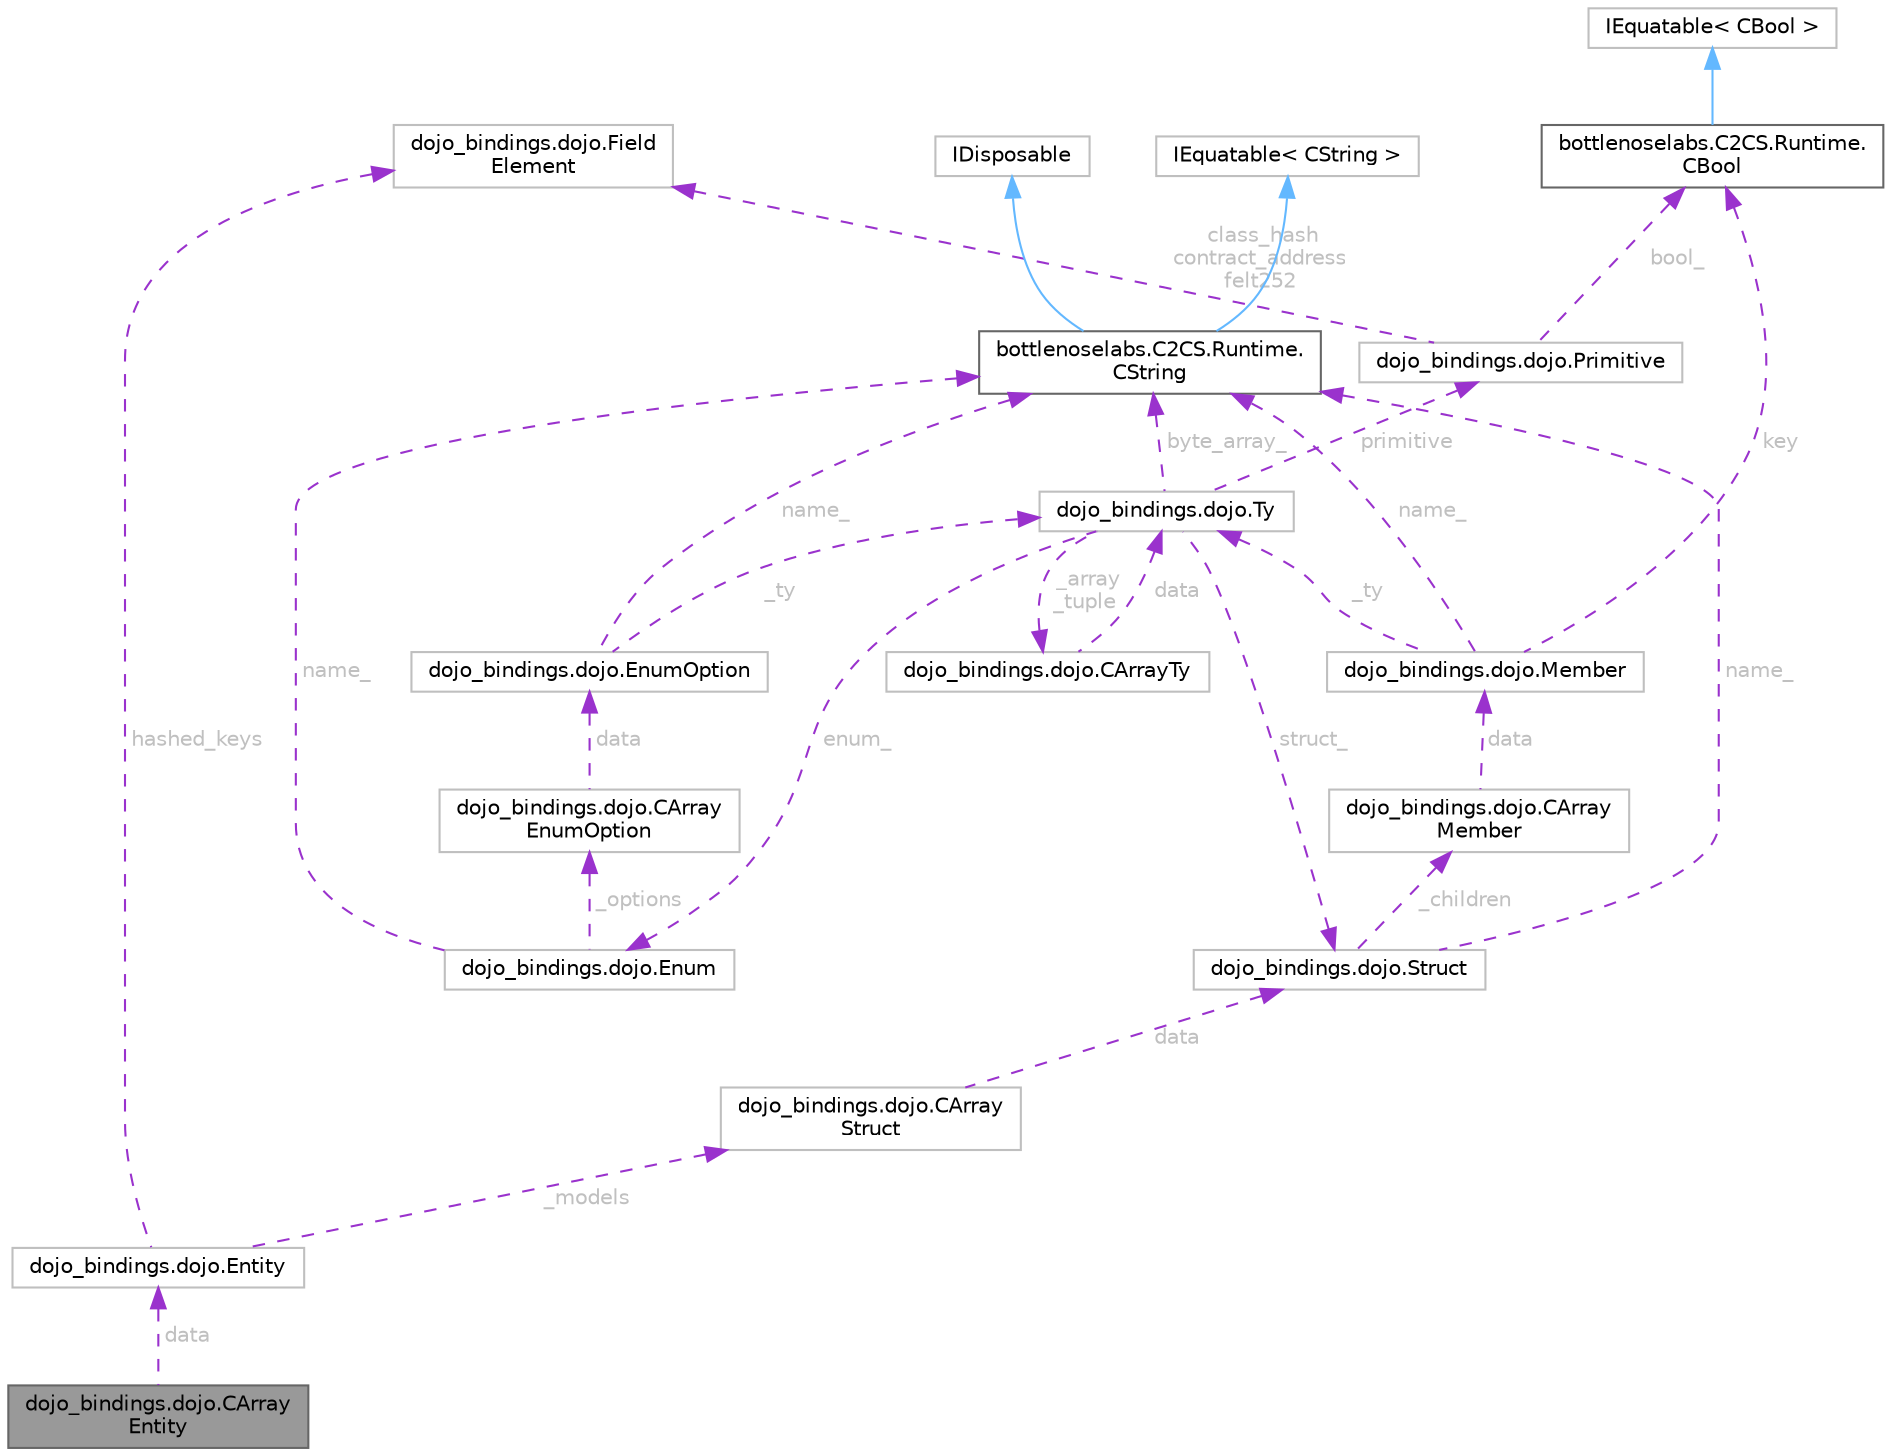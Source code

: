 digraph "dojo_bindings.dojo.CArrayEntity"
{
 // LATEX_PDF_SIZE
  bgcolor="transparent";
  edge [fontname=Helvetica,fontsize=10,labelfontname=Helvetica,labelfontsize=10];
  node [fontname=Helvetica,fontsize=10,shape=box,height=0.2,width=0.4];
  Node1 [id="Node000001",label="dojo_bindings.dojo.CArray\lEntity",height=0.2,width=0.4,color="gray40", fillcolor="grey60", style="filled", fontcolor="black",tooltip=" "];
  Node2 -> Node1 [id="edge1_Node000001_Node000002",dir="back",color="darkorchid3",style="dashed",tooltip=" ",label=" data",fontcolor="grey" ];
  Node2 [id="Node000002",label="dojo_bindings.dojo.Entity",height=0.2,width=0.4,color="grey75", fillcolor="white", style="filled",URL="$structdojo__bindings_1_1dojo_1_1_entity.html",tooltip=" "];
  Node3 -> Node2 [id="edge2_Node000002_Node000003",dir="back",color="darkorchid3",style="dashed",tooltip=" ",label=" hashed_keys",fontcolor="grey" ];
  Node3 [id="Node000003",label="dojo_bindings.dojo.Field\lElement",height=0.2,width=0.4,color="grey75", fillcolor="white", style="filled",URL="$structdojo__bindings_1_1dojo_1_1_field_element.html",tooltip=" "];
  Node4 -> Node2 [id="edge3_Node000002_Node000004",dir="back",color="darkorchid3",style="dashed",tooltip=" ",label=" _models",fontcolor="grey" ];
  Node4 [id="Node000004",label="dojo_bindings.dojo.CArray\lStruct",height=0.2,width=0.4,color="grey75", fillcolor="white", style="filled",URL="$structdojo__bindings_1_1dojo_1_1_c_array_struct.html",tooltip=" "];
  Node5 -> Node4 [id="edge4_Node000004_Node000005",dir="back",color="darkorchid3",style="dashed",tooltip=" ",label=" data",fontcolor="grey" ];
  Node5 [id="Node000005",label="dojo_bindings.dojo.Struct",height=0.2,width=0.4,color="grey75", fillcolor="white", style="filled",URL="$structdojo__bindings_1_1dojo_1_1_struct.html",tooltip=" "];
  Node6 -> Node5 [id="edge5_Node000005_Node000006",dir="back",color="darkorchid3",style="dashed",tooltip=" ",label=" name_",fontcolor="grey" ];
  Node6 [id="Node000006",label="bottlenoselabs.C2CS.Runtime.\lCString",height=0.2,width=0.4,color="gray40", fillcolor="white", style="filled",URL="$structbottlenoselabs_1_1_c2_c_s_1_1_runtime_1_1_c_string.html",tooltip="A pointer value type of bytes that represent a string; the C type char*."];
  Node7 -> Node6 [id="edge6_Node000006_Node000007",dir="back",color="steelblue1",style="solid",tooltip=" "];
  Node7 [id="Node000007",label="IEquatable\< CString \>",height=0.2,width=0.4,color="grey75", fillcolor="white", style="filled",tooltip=" "];
  Node8 -> Node6 [id="edge7_Node000006_Node000008",dir="back",color="steelblue1",style="solid",tooltip=" "];
  Node8 [id="Node000008",label="IDisposable",height=0.2,width=0.4,color="grey75", fillcolor="white", style="filled",tooltip=" "];
  Node9 -> Node5 [id="edge8_Node000005_Node000009",dir="back",color="darkorchid3",style="dashed",tooltip=" ",label=" _children",fontcolor="grey" ];
  Node9 [id="Node000009",label="dojo_bindings.dojo.CArray\lMember",height=0.2,width=0.4,color="grey75", fillcolor="white", style="filled",URL="$structdojo__bindings_1_1dojo_1_1_c_array_member.html",tooltip=" "];
  Node10 -> Node9 [id="edge9_Node000009_Node000010",dir="back",color="darkorchid3",style="dashed",tooltip=" ",label=" data",fontcolor="grey" ];
  Node10 [id="Node000010",label="dojo_bindings.dojo.Member",height=0.2,width=0.4,color="grey75", fillcolor="white", style="filled",URL="$structdojo__bindings_1_1dojo_1_1_member.html",tooltip=" "];
  Node6 -> Node10 [id="edge10_Node000010_Node000006",dir="back",color="darkorchid3",style="dashed",tooltip=" ",label=" name_",fontcolor="grey" ];
  Node11 -> Node10 [id="edge11_Node000010_Node000011",dir="back",color="darkorchid3",style="dashed",tooltip=" ",label=" _ty",fontcolor="grey" ];
  Node11 [id="Node000011",label="dojo_bindings.dojo.Ty",height=0.2,width=0.4,color="grey75", fillcolor="white", style="filled",URL="$structdojo__bindings_1_1dojo_1_1_ty.html",tooltip=" "];
  Node5 -> Node11 [id="edge12_Node000011_Node000005",dir="back",color="darkorchid3",style="dashed",tooltip=" ",label=" struct_",fontcolor="grey" ];
  Node12 -> Node11 [id="edge13_Node000011_Node000012",dir="back",color="darkorchid3",style="dashed",tooltip=" ",label=" primitive",fontcolor="grey" ];
  Node12 [id="Node000012",label="dojo_bindings.dojo.Primitive",height=0.2,width=0.4,color="grey75", fillcolor="white", style="filled",URL="$structdojo__bindings_1_1dojo_1_1_primitive.html",tooltip=" "];
  Node13 -> Node12 [id="edge14_Node000012_Node000013",dir="back",color="darkorchid3",style="dashed",tooltip=" ",label=" bool_",fontcolor="grey" ];
  Node13 [id="Node000013",label="bottlenoselabs.C2CS.Runtime.\lCBool",height=0.2,width=0.4,color="gray40", fillcolor="white", style="filled",URL="$structbottlenoselabs_1_1_c2_c_s_1_1_runtime_1_1_c_bool.html",tooltip="A boolean value type with the same memory layout as a byte in both managed and unmanaged contexts; eq..."];
  Node14 -> Node13 [id="edge15_Node000013_Node000014",dir="back",color="steelblue1",style="solid",tooltip=" "];
  Node14 [id="Node000014",label="IEquatable\< CBool \>",height=0.2,width=0.4,color="grey75", fillcolor="white", style="filled",tooltip=" "];
  Node3 -> Node12 [id="edge16_Node000012_Node000003",dir="back",color="darkorchid3",style="dashed",tooltip=" ",label=" class_hash\ncontract_address\nfelt252",fontcolor="grey" ];
  Node15 -> Node11 [id="edge17_Node000011_Node000015",dir="back",color="darkorchid3",style="dashed",tooltip=" ",label=" enum_",fontcolor="grey" ];
  Node15 [id="Node000015",label="dojo_bindings.dojo.Enum",height=0.2,width=0.4,color="grey75", fillcolor="white", style="filled",URL="$structdojo__bindings_1_1dojo_1_1_enum.html",tooltip=" "];
  Node6 -> Node15 [id="edge18_Node000015_Node000006",dir="back",color="darkorchid3",style="dashed",tooltip=" ",label=" name_",fontcolor="grey" ];
  Node16 -> Node15 [id="edge19_Node000015_Node000016",dir="back",color="darkorchid3",style="dashed",tooltip=" ",label=" _options",fontcolor="grey" ];
  Node16 [id="Node000016",label="dojo_bindings.dojo.CArray\lEnumOption",height=0.2,width=0.4,color="grey75", fillcolor="white", style="filled",URL="$structdojo__bindings_1_1dojo_1_1_c_array_enum_option.html",tooltip=" "];
  Node17 -> Node16 [id="edge20_Node000016_Node000017",dir="back",color="darkorchid3",style="dashed",tooltip=" ",label=" data",fontcolor="grey" ];
  Node17 [id="Node000017",label="dojo_bindings.dojo.EnumOption",height=0.2,width=0.4,color="grey75", fillcolor="white", style="filled",URL="$structdojo__bindings_1_1dojo_1_1_enum_option.html",tooltip=" "];
  Node6 -> Node17 [id="edge21_Node000017_Node000006",dir="back",color="darkorchid3",style="dashed",tooltip=" ",label=" name_",fontcolor="grey" ];
  Node11 -> Node17 [id="edge22_Node000017_Node000011",dir="back",color="darkorchid3",style="dashed",tooltip=" ",label=" _ty",fontcolor="grey" ];
  Node18 -> Node11 [id="edge23_Node000011_Node000018",dir="back",color="darkorchid3",style="dashed",tooltip=" ",label=" _array\n_tuple",fontcolor="grey" ];
  Node18 [id="Node000018",label="dojo_bindings.dojo.CArrayTy",height=0.2,width=0.4,color="grey75", fillcolor="white", style="filled",URL="$structdojo__bindings_1_1dojo_1_1_c_array_ty.html",tooltip=" "];
  Node11 -> Node18 [id="edge24_Node000018_Node000011",dir="back",color="darkorchid3",style="dashed",tooltip=" ",label=" data",fontcolor="grey" ];
  Node6 -> Node11 [id="edge25_Node000011_Node000006",dir="back",color="darkorchid3",style="dashed",tooltip=" ",label=" byte_array_",fontcolor="grey" ];
  Node13 -> Node10 [id="edge26_Node000010_Node000013",dir="back",color="darkorchid3",style="dashed",tooltip=" ",label=" key",fontcolor="grey" ];
}
